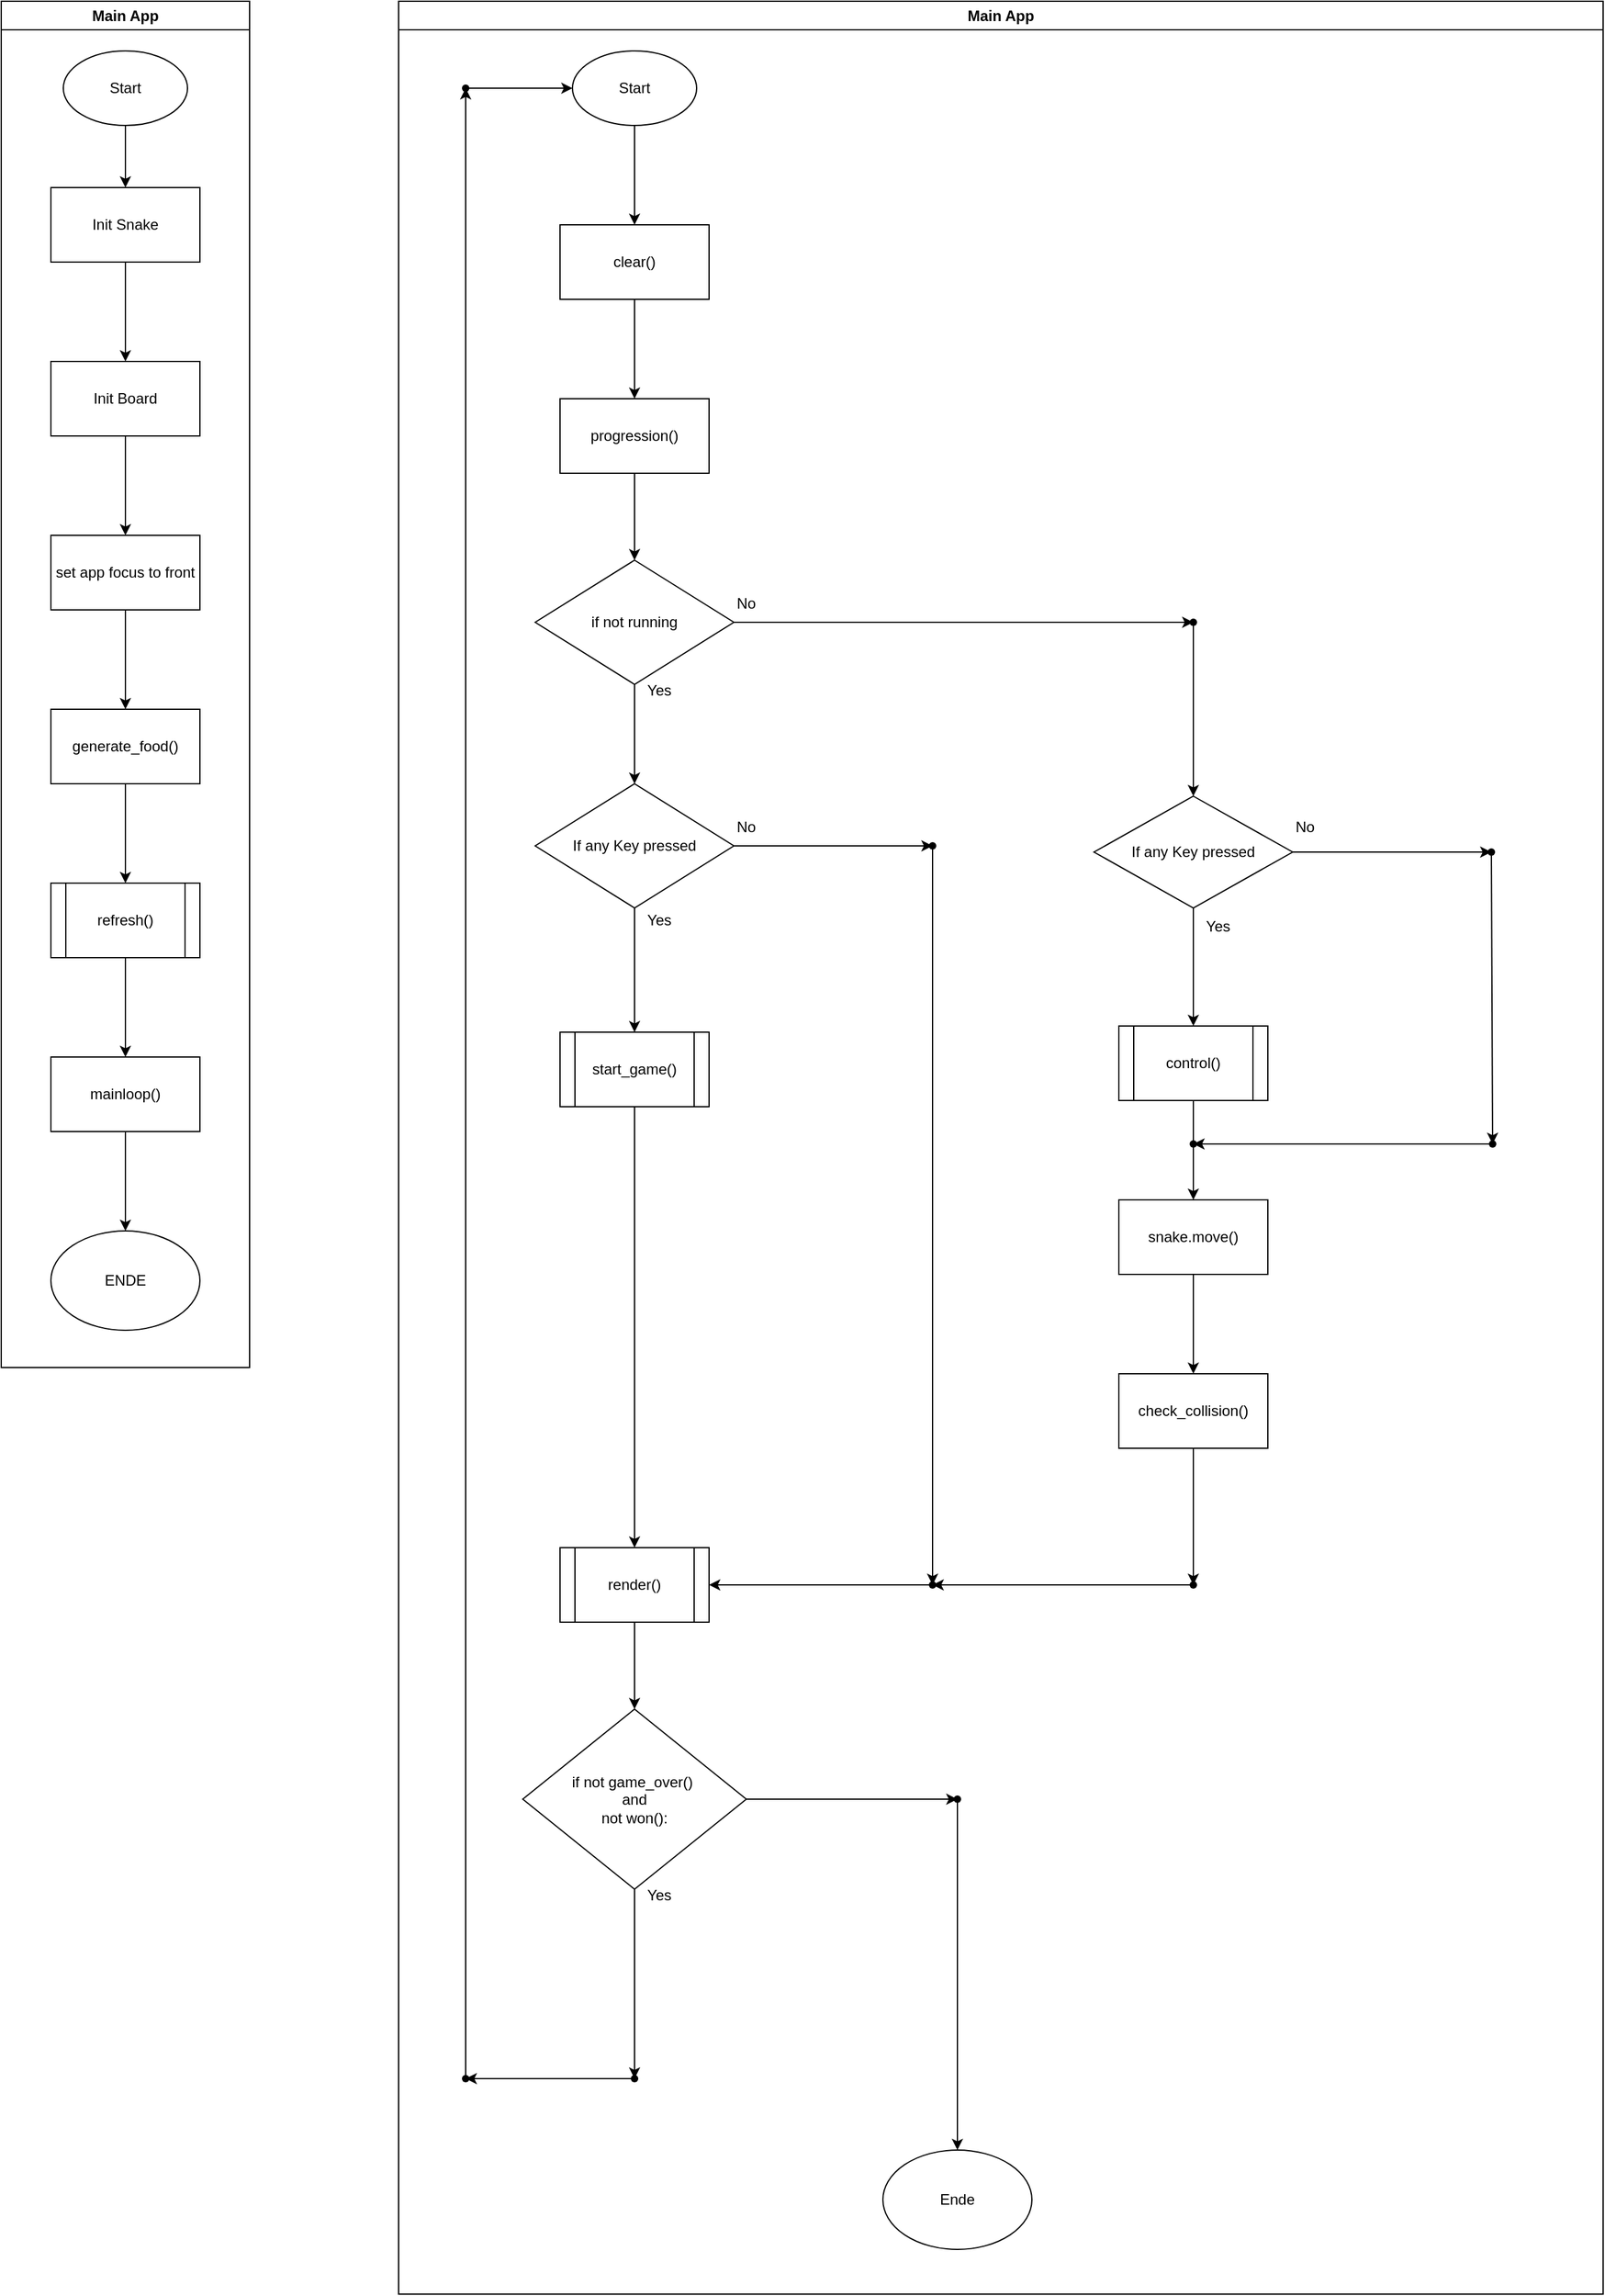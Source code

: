 <mxfile>
    <diagram id="rUvwYh-0YL8pRCh6cSZj" name="Page-1">
        <mxGraphModel dx="1745" dy="2310" grid="1" gridSize="10" guides="1" tooltips="1" connect="1" arrows="1" fold="1" page="1" pageScale="1" pageWidth="827" pageHeight="1169" math="0" shadow="0">
            <root>
                <mxCell id="0"/>
                <mxCell id="1" parent="0"/>
                <mxCell id="4" value="" style="edgeStyle=none;html=1;" edge="1" parent="1" source="2" target="3">
                    <mxGeometry relative="1" as="geometry"/>
                </mxCell>
                <mxCell id="2" value="Start" style="ellipse;whiteSpace=wrap;html=1;" vertex="1" parent="1">
                    <mxGeometry x="90" y="60" width="100" height="60" as="geometry"/>
                </mxCell>
                <mxCell id="6" value="" style="edgeStyle=none;html=1;" edge="1" parent="1" source="3" target="5">
                    <mxGeometry relative="1" as="geometry"/>
                </mxCell>
                <mxCell id="3" value="Init Snake" style="rounded=0;whiteSpace=wrap;html=1;" vertex="1" parent="1">
                    <mxGeometry x="80" y="170" width="120" height="60" as="geometry"/>
                </mxCell>
                <mxCell id="8" value="" style="edgeStyle=none;html=1;" edge="1" parent="1" source="5" target="7">
                    <mxGeometry relative="1" as="geometry"/>
                </mxCell>
                <mxCell id="5" value="Init Board" style="whiteSpace=wrap;html=1;rounded=0;" vertex="1" parent="1">
                    <mxGeometry x="80" y="310" width="120" height="60" as="geometry"/>
                </mxCell>
                <mxCell id="10" value="" style="edgeStyle=none;html=1;" edge="1" parent="1" source="7" target="9">
                    <mxGeometry relative="1" as="geometry"/>
                </mxCell>
                <mxCell id="7" value="set app focus to front" style="whiteSpace=wrap;html=1;rounded=0;" vertex="1" parent="1">
                    <mxGeometry x="80" y="450" width="120" height="60" as="geometry"/>
                </mxCell>
                <mxCell id="19" value="" style="edgeStyle=none;html=1;" edge="1" parent="1" source="9" target="18">
                    <mxGeometry relative="1" as="geometry"/>
                </mxCell>
                <mxCell id="9" value="generate_food()" style="whiteSpace=wrap;html=1;rounded=0;" vertex="1" parent="1">
                    <mxGeometry x="80" y="590" width="120" height="60" as="geometry"/>
                </mxCell>
                <mxCell id="21" value="" style="edgeStyle=none;html=1;" edge="1" parent="1" source="18" target="20">
                    <mxGeometry relative="1" as="geometry"/>
                </mxCell>
                <mxCell id="18" value="refresh()" style="shape=process;whiteSpace=wrap;html=1;backgroundOutline=1;rounded=0;" vertex="1" parent="1">
                    <mxGeometry x="80" y="730" width="120" height="60" as="geometry"/>
                </mxCell>
                <mxCell id="23" value="" style="edgeStyle=none;html=1;" edge="1" parent="1" source="20" target="22">
                    <mxGeometry relative="1" as="geometry"/>
                </mxCell>
                <mxCell id="20" value="mainloop()" style="whiteSpace=wrap;html=1;rounded=0;" vertex="1" parent="1">
                    <mxGeometry x="80" y="870" width="120" height="60" as="geometry"/>
                </mxCell>
                <mxCell id="22" value="ENDE" style="ellipse;whiteSpace=wrap;html=1;" vertex="1" parent="1">
                    <mxGeometry x="80" y="1010" width="120" height="80" as="geometry"/>
                </mxCell>
                <mxCell id="24" value="Main App" style="swimlane;whiteSpace=wrap;html=1;" vertex="1" parent="1">
                    <mxGeometry x="40" y="20" width="200" height="1100" as="geometry"/>
                </mxCell>
                <mxCell id="27" value="" style="edgeStyle=none;html=1;startArrow=none;exitX=0.5;exitY=1;exitDx=0;exitDy=0;" edge="1" parent="1" source="25" target="26">
                    <mxGeometry relative="1" as="geometry"/>
                </mxCell>
                <mxCell id="25" value="Start" style="ellipse;whiteSpace=wrap;html=1;" vertex="1" parent="1">
                    <mxGeometry x="500" y="60" width="100" height="60" as="geometry"/>
                </mxCell>
                <mxCell id="29" value="" style="edgeStyle=none;html=1;" edge="1" parent="1" source="26" target="28">
                    <mxGeometry relative="1" as="geometry"/>
                </mxCell>
                <mxCell id="26" value="clear()" style="whiteSpace=wrap;html=1;" vertex="1" parent="1">
                    <mxGeometry x="490" y="200" width="120" height="60" as="geometry"/>
                </mxCell>
                <mxCell id="31" value="" style="edgeStyle=none;html=1;" edge="1" parent="1" source="28" target="30">
                    <mxGeometry relative="1" as="geometry"/>
                </mxCell>
                <mxCell id="28" value="progression()" style="whiteSpace=wrap;html=1;" vertex="1" parent="1">
                    <mxGeometry x="490" y="340" width="120" height="60" as="geometry"/>
                </mxCell>
                <mxCell id="33" value="" style="edgeStyle=none;html=1;" edge="1" parent="1" source="30" target="32">
                    <mxGeometry relative="1" as="geometry"/>
                </mxCell>
                <mxCell id="48" value="" style="edgeStyle=none;html=1;" edge="1" parent="1" source="30" target="47">
                    <mxGeometry relative="1" as="geometry"/>
                </mxCell>
                <mxCell id="30" value="if not running" style="rhombus;whiteSpace=wrap;html=1;" vertex="1" parent="1">
                    <mxGeometry x="470" y="470" width="160" height="100" as="geometry"/>
                </mxCell>
                <mxCell id="64" value="" style="edgeStyle=none;html=1;" edge="1" parent="1" source="32" target="63">
                    <mxGeometry relative="1" as="geometry"/>
                </mxCell>
                <mxCell id="32" value="" style="shape=waypoint;sketch=0;size=6;pointerEvents=1;points=[];fillColor=default;resizable=0;rotatable=0;perimeter=centerPerimeter;snapToPoint=1;" vertex="1" parent="1">
                    <mxGeometry x="990" y="510" width="20" height="20" as="geometry"/>
                </mxCell>
                <mxCell id="43" value="No&lt;br&gt;" style="text;html=1;strokeColor=none;fillColor=none;align=center;verticalAlign=middle;whiteSpace=wrap;rounded=0;" vertex="1" parent="1">
                    <mxGeometry x="610" y="490" width="60" height="30" as="geometry"/>
                </mxCell>
                <mxCell id="44" value="Yes" style="text;html=1;strokeColor=none;fillColor=none;align=center;verticalAlign=middle;whiteSpace=wrap;rounded=0;" vertex="1" parent="1">
                    <mxGeometry x="540" y="560" width="60" height="30" as="geometry"/>
                </mxCell>
                <mxCell id="51" value="" style="edgeStyle=none;html=1;" edge="1" parent="1" source="47" target="50">
                    <mxGeometry relative="1" as="geometry"/>
                </mxCell>
                <mxCell id="55" value="" style="edgeStyle=none;html=1;" edge="1" parent="1" source="47" target="54">
                    <mxGeometry relative="1" as="geometry"/>
                </mxCell>
                <mxCell id="47" value="If any Key pressed" style="rhombus;whiteSpace=wrap;html=1;" vertex="1" parent="1">
                    <mxGeometry x="470" y="650" width="160" height="100" as="geometry"/>
                </mxCell>
                <mxCell id="60" value="" style="edgeStyle=none;html=1;" edge="1" parent="1" source="50" target="59">
                    <mxGeometry relative="1" as="geometry"/>
                </mxCell>
                <mxCell id="50" value="" style="shape=waypoint;sketch=0;size=6;pointerEvents=1;points=[];fillColor=default;resizable=0;rotatable=0;perimeter=centerPerimeter;snapToPoint=1;" vertex="1" parent="1">
                    <mxGeometry x="780" y="690" width="20" height="20" as="geometry"/>
                </mxCell>
                <mxCell id="52" value="No&lt;br&gt;" style="text;html=1;strokeColor=none;fillColor=none;align=center;verticalAlign=middle;whiteSpace=wrap;rounded=0;" vertex="1" parent="1">
                    <mxGeometry x="610" y="670" width="60" height="30" as="geometry"/>
                </mxCell>
                <mxCell id="53" value="Yes" style="text;html=1;strokeColor=none;fillColor=none;align=center;verticalAlign=middle;whiteSpace=wrap;rounded=0;" vertex="1" parent="1">
                    <mxGeometry x="540" y="745" width="60" height="30" as="geometry"/>
                </mxCell>
                <mxCell id="94" value="" style="edgeStyle=none;html=1;" edge="1" parent="1" source="54" target="93">
                    <mxGeometry relative="1" as="geometry"/>
                </mxCell>
                <mxCell id="54" value="start_game()" style="shape=process;whiteSpace=wrap;html=1;backgroundOutline=1;" vertex="1" parent="1">
                    <mxGeometry x="490" y="850" width="120" height="60" as="geometry"/>
                </mxCell>
                <mxCell id="62" value="" style="edgeStyle=none;html=1;entryX=1;entryY=0.5;entryDx=0;entryDy=0;" edge="1" parent="1" source="59" target="93">
                    <mxGeometry relative="1" as="geometry">
                        <mxPoint x="700" y="1295" as="targetPoint"/>
                    </mxGeometry>
                </mxCell>
                <mxCell id="59" value="" style="shape=waypoint;sketch=0;size=6;pointerEvents=1;points=[];fillColor=default;resizable=0;rotatable=0;perimeter=centerPerimeter;snapToPoint=1;" vertex="1" parent="1">
                    <mxGeometry x="780" y="1285" width="20" height="20" as="geometry"/>
                </mxCell>
                <mxCell id="66" value="" style="edgeStyle=none;html=1;" edge="1" parent="1" source="63" target="65">
                    <mxGeometry relative="1" as="geometry"/>
                </mxCell>
                <mxCell id="79" value="" style="edgeStyle=none;html=1;" edge="1" parent="1" source="63" target="78">
                    <mxGeometry relative="1" as="geometry"/>
                </mxCell>
                <mxCell id="63" value="If any Key pressed" style="rhombus;whiteSpace=wrap;html=1;sketch=0;" vertex="1" parent="1">
                    <mxGeometry x="920" y="660" width="160" height="90" as="geometry"/>
                </mxCell>
                <mxCell id="75" value="" style="edgeStyle=none;html=1;startArrow=none;" edge="1" parent="1" source="86" target="74">
                    <mxGeometry relative="1" as="geometry"/>
                </mxCell>
                <mxCell id="65" value="control()" style="shape=process;whiteSpace=wrap;html=1;backgroundOutline=1;sketch=0;" vertex="1" parent="1">
                    <mxGeometry x="940" y="845" width="120" height="60" as="geometry"/>
                </mxCell>
                <mxCell id="71" value="Yes" style="text;html=1;strokeColor=none;fillColor=none;align=center;verticalAlign=middle;whiteSpace=wrap;rounded=0;" vertex="1" parent="1">
                    <mxGeometry x="990" y="750" width="60" height="30" as="geometry"/>
                </mxCell>
                <mxCell id="72" value="No&lt;br&gt;" style="text;html=1;strokeColor=none;fillColor=none;align=center;verticalAlign=middle;whiteSpace=wrap;rounded=0;" vertex="1" parent="1">
                    <mxGeometry x="1060" y="670" width="60" height="30" as="geometry"/>
                </mxCell>
                <mxCell id="77" value="" style="edgeStyle=none;html=1;" edge="1" parent="1" source="74" target="76">
                    <mxGeometry relative="1" as="geometry"/>
                </mxCell>
                <mxCell id="74" value="snake.move()" style="whiteSpace=wrap;html=1;sketch=0;" vertex="1" parent="1">
                    <mxGeometry x="940" y="985" width="120" height="60" as="geometry"/>
                </mxCell>
                <mxCell id="81" value="" style="edgeStyle=none;html=1;" edge="1" parent="1" source="76" target="80">
                    <mxGeometry relative="1" as="geometry"/>
                </mxCell>
                <mxCell id="76" value="check_collision()" style="whiteSpace=wrap;html=1;sketch=0;" vertex="1" parent="1">
                    <mxGeometry x="940" y="1125" width="120" height="60" as="geometry"/>
                </mxCell>
                <mxCell id="83" value="" style="edgeStyle=none;html=1;" edge="1" parent="1" source="78" target="82">
                    <mxGeometry relative="1" as="geometry"/>
                </mxCell>
                <mxCell id="78" value="" style="shape=waypoint;sketch=0;size=6;pointerEvents=1;points=[];fillColor=default;resizable=0;rotatable=0;perimeter=centerPerimeter;snapToPoint=1;" vertex="1" parent="1">
                    <mxGeometry x="1230" y="695" width="20" height="20" as="geometry"/>
                </mxCell>
                <mxCell id="90" value="" style="edgeStyle=none;html=1;" edge="1" parent="1" source="80" target="59">
                    <mxGeometry relative="1" as="geometry">
                        <mxPoint x="900" y="1295" as="targetPoint"/>
                    </mxGeometry>
                </mxCell>
                <mxCell id="80" value="" style="shape=waypoint;sketch=0;size=6;pointerEvents=1;points=[];fillColor=default;resizable=0;rotatable=0;perimeter=centerPerimeter;snapToPoint=1;" vertex="1" parent="1">
                    <mxGeometry x="990" y="1285" width="20" height="20" as="geometry"/>
                </mxCell>
                <mxCell id="87" value="" style="edgeStyle=none;html=1;" edge="1" parent="1" source="82" target="86">
                    <mxGeometry relative="1" as="geometry"/>
                </mxCell>
                <mxCell id="82" value="" style="shape=waypoint;sketch=0;size=6;pointerEvents=1;points=[];fillColor=default;resizable=0;rotatable=0;perimeter=centerPerimeter;snapToPoint=1;" vertex="1" parent="1">
                    <mxGeometry x="1231" y="930" width="20" height="20" as="geometry"/>
                </mxCell>
                <mxCell id="88" value="" style="edgeStyle=none;html=1;endArrow=none;" edge="1" parent="1" source="65" target="86">
                    <mxGeometry relative="1" as="geometry">
                        <mxPoint x="1000" y="905" as="sourcePoint"/>
                        <mxPoint x="1000" y="985" as="targetPoint"/>
                    </mxGeometry>
                </mxCell>
                <mxCell id="86" value="" style="shape=waypoint;sketch=0;size=6;pointerEvents=1;points=[];fillColor=default;resizable=0;rotatable=0;perimeter=centerPerimeter;snapToPoint=1;" vertex="1" parent="1">
                    <mxGeometry x="990" y="930" width="20" height="20" as="geometry"/>
                </mxCell>
                <mxCell id="96" value="" style="edgeStyle=none;html=1;" edge="1" parent="1" source="93" target="95">
                    <mxGeometry relative="1" as="geometry"/>
                </mxCell>
                <mxCell id="93" value="render()" style="shape=process;whiteSpace=wrap;html=1;backgroundOutline=1;" vertex="1" parent="1">
                    <mxGeometry x="490" y="1265" width="120" height="60" as="geometry"/>
                </mxCell>
                <mxCell id="98" value="" style="edgeStyle=none;html=1;" edge="1" parent="1" source="95" target="97">
                    <mxGeometry relative="1" as="geometry"/>
                </mxCell>
                <mxCell id="101" value="" style="edgeStyle=none;html=1;" edge="1" parent="1" source="95" target="100">
                    <mxGeometry relative="1" as="geometry"/>
                </mxCell>
                <mxCell id="95" value="if not game_over()&amp;nbsp;&lt;br&gt;and&lt;br&gt;not won():" style="rhombus;whiteSpace=wrap;html=1;" vertex="1" parent="1">
                    <mxGeometry x="460" y="1395" width="180" height="145" as="geometry"/>
                </mxCell>
                <mxCell id="107" value="" style="edgeStyle=none;html=1;" edge="1" parent="1" source="97" target="106">
                    <mxGeometry relative="1" as="geometry"/>
                </mxCell>
                <mxCell id="97" value="" style="shape=waypoint;sketch=0;size=6;pointerEvents=1;points=[];fillColor=default;resizable=0;rotatable=0;perimeter=centerPerimeter;snapToPoint=1;" vertex="1" parent="1">
                    <mxGeometry x="540" y="1682.5" width="20" height="20" as="geometry"/>
                </mxCell>
                <mxCell id="99" value="Yes" style="text;html=1;strokeColor=none;fillColor=none;align=center;verticalAlign=middle;whiteSpace=wrap;rounded=0;" vertex="1" parent="1">
                    <mxGeometry x="540" y="1530" width="60" height="30" as="geometry"/>
                </mxCell>
                <mxCell id="104" value="" style="edgeStyle=none;html=1;entryX=0.5;entryY=0;entryDx=0;entryDy=0;" edge="1" parent="1" source="100" target="105">
                    <mxGeometry relative="1" as="geometry">
                        <mxPoint x="810" y="1710" as="targetPoint"/>
                    </mxGeometry>
                </mxCell>
                <mxCell id="100" value="" style="shape=waypoint;sketch=0;size=6;pointerEvents=1;points=[];fillColor=default;resizable=0;rotatable=0;perimeter=centerPerimeter;snapToPoint=1;" vertex="1" parent="1">
                    <mxGeometry x="800" y="1457.5" width="20" height="20" as="geometry"/>
                </mxCell>
                <mxCell id="105" value="Ende" style="ellipse;whiteSpace=wrap;html=1;" vertex="1" parent="1">
                    <mxGeometry x="750" y="1750" width="120" height="80" as="geometry"/>
                </mxCell>
                <mxCell id="109" value="" style="edgeStyle=none;html=1;entryX=0.51;entryY=0.76;entryDx=0;entryDy=0;entryPerimeter=0;" edge="1" parent="1" source="106" target="110">
                    <mxGeometry relative="1" as="geometry">
                        <mxPoint x="414" y="120" as="targetPoint"/>
                    </mxGeometry>
                </mxCell>
                <mxCell id="106" value="" style="shape=waypoint;sketch=0;size=6;pointerEvents=1;points=[];fillColor=default;resizable=0;rotatable=0;perimeter=centerPerimeter;snapToPoint=1;" vertex="1" parent="1">
                    <mxGeometry x="404" y="1682.5" width="20" height="20" as="geometry"/>
                </mxCell>
                <mxCell id="112" value="" style="edgeStyle=none;html=1;" edge="1" parent="1" source="110" target="25">
                    <mxGeometry relative="1" as="geometry"/>
                </mxCell>
                <mxCell id="110" value="" style="shape=waypoint;sketch=0;size=6;pointerEvents=1;points=[];fillColor=default;resizable=0;rotatable=0;perimeter=centerPerimeter;snapToPoint=1;" vertex="1" parent="1">
                    <mxGeometry x="404" y="80" width="20" height="20" as="geometry"/>
                </mxCell>
                <mxCell id="113" value="Main App" style="swimlane;whiteSpace=wrap;html=1;" vertex="1" parent="1">
                    <mxGeometry x="360" y="20" width="970" height="1846" as="geometry"/>
                </mxCell>
            </root>
        </mxGraphModel>
    </diagram>
</mxfile>